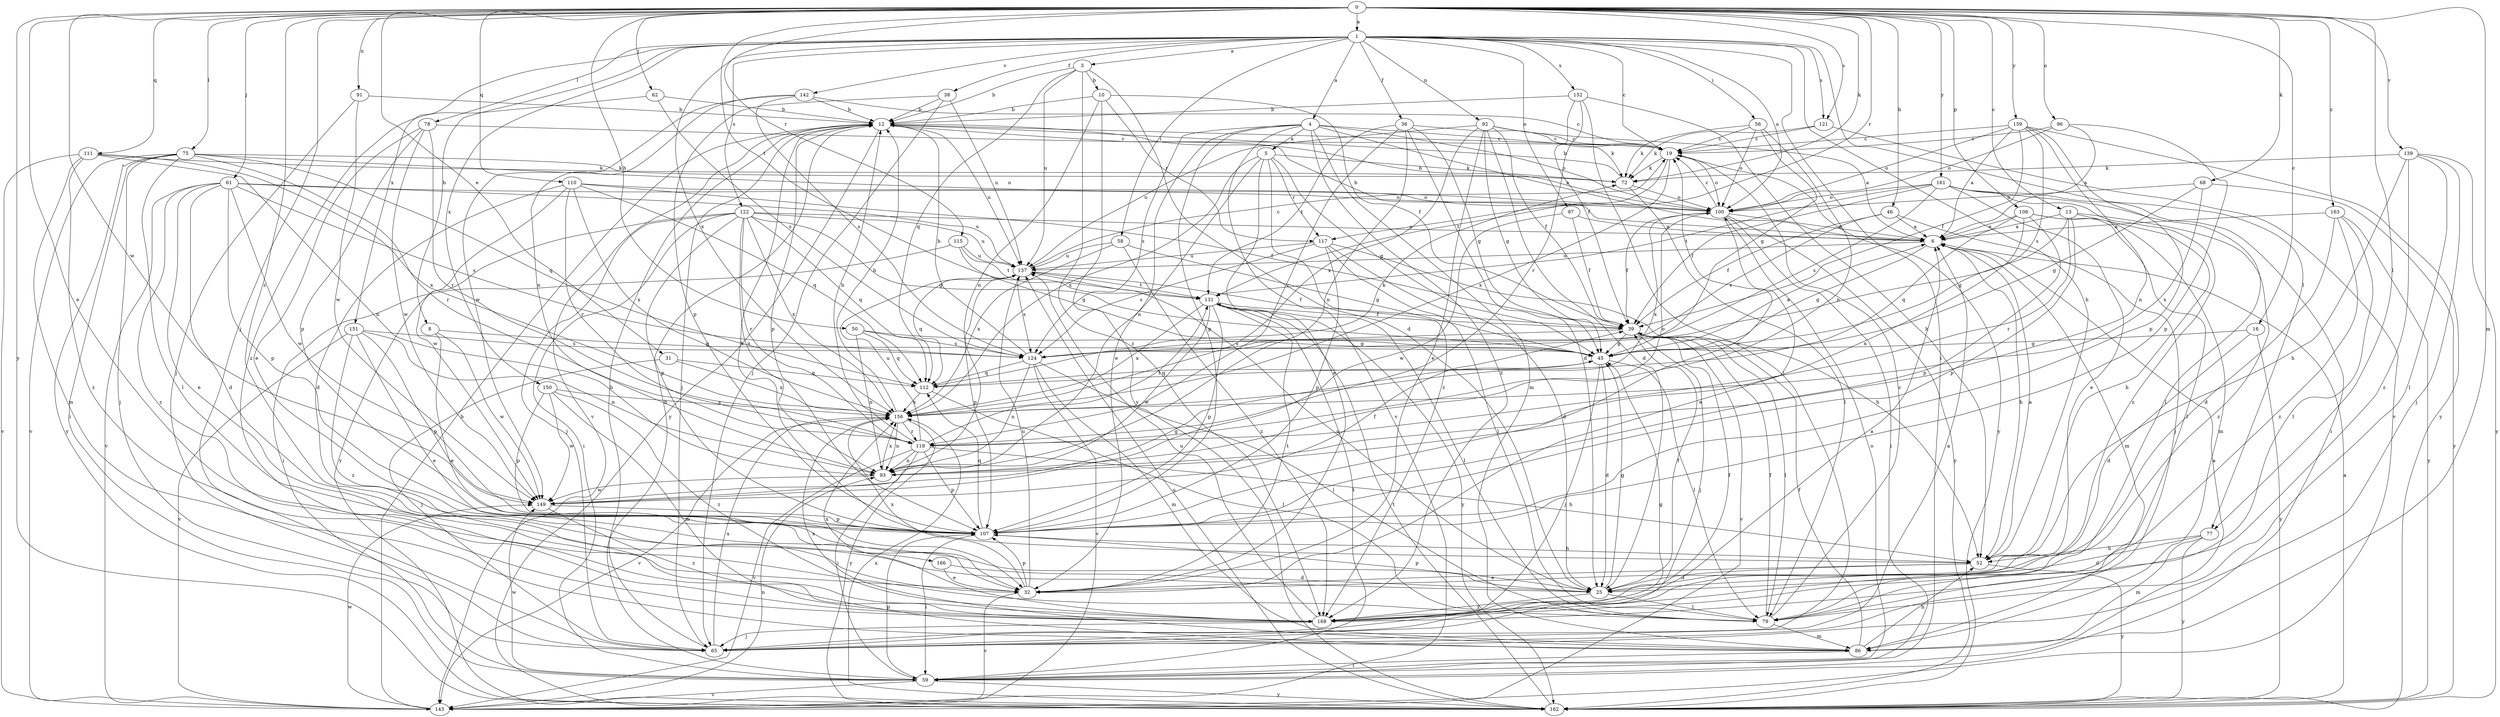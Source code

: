 strict digraph  {
0;
1;
3;
4;
5;
6;
8;
10;
12;
13;
16;
19;
25;
31;
32;
36;
38;
39;
45;
46;
50;
52;
56;
58;
59;
61;
62;
65;
68;
72;
75;
77;
78;
79;
86;
91;
92;
93;
96;
97;
100;
106;
107;
110;
111;
112;
115;
117;
118;
121;
122;
124;
131;
137;
139;
142;
143;
149;
150;
151;
152;
156;
159;
161;
162;
163;
166;
168;
0 -> 1  [label=a];
0 -> 13  [label=c];
0 -> 16  [label=c];
0 -> 31  [label=e];
0 -> 32  [label=e];
0 -> 46  [label=h];
0 -> 50  [label=h];
0 -> 61  [label=j];
0 -> 62  [label=j];
0 -> 65  [label=j];
0 -> 68  [label=k];
0 -> 72  [label=k];
0 -> 75  [label=l];
0 -> 77  [label=l];
0 -> 86  [label=m];
0 -> 91  [label=n];
0 -> 96  [label=o];
0 -> 106  [label=p];
0 -> 110  [label=q];
0 -> 111  [label=q];
0 -> 115  [label=r];
0 -> 117  [label=r];
0 -> 121  [label=s];
0 -> 131  [label=t];
0 -> 139  [label=v];
0 -> 149  [label=w];
0 -> 159  [label=y];
0 -> 161  [label=y];
0 -> 162  [label=y];
0 -> 163  [label=z];
0 -> 166  [label=z];
1 -> 3  [label=a];
1 -> 4  [label=a];
1 -> 8  [label=b];
1 -> 19  [label=c];
1 -> 36  [label=f];
1 -> 38  [label=f];
1 -> 52  [label=h];
1 -> 56  [label=i];
1 -> 58  [label=i];
1 -> 59  [label=i];
1 -> 77  [label=l];
1 -> 78  [label=l];
1 -> 92  [label=n];
1 -> 97  [label=o];
1 -> 100  [label=o];
1 -> 121  [label=s];
1 -> 122  [label=s];
1 -> 142  [label=v];
1 -> 150  [label=x];
1 -> 151  [label=x];
1 -> 152  [label=x];
1 -> 156  [label=x];
3 -> 10  [label=b];
3 -> 12  [label=b];
3 -> 25  [label=d];
3 -> 112  [label=q];
3 -> 137  [label=u];
3 -> 168  [label=z];
4 -> 5  [label=a];
4 -> 6  [label=a];
4 -> 32  [label=e];
4 -> 72  [label=k];
4 -> 86  [label=m];
4 -> 100  [label=o];
4 -> 107  [label=p];
4 -> 124  [label=s];
4 -> 143  [label=v];
4 -> 168  [label=z];
5 -> 32  [label=e];
5 -> 45  [label=g];
5 -> 72  [label=k];
5 -> 93  [label=n];
5 -> 117  [label=r];
5 -> 156  [label=x];
5 -> 168  [label=z];
6 -> 12  [label=b];
6 -> 45  [label=g];
6 -> 52  [label=h];
6 -> 86  [label=m];
6 -> 137  [label=u];
8 -> 32  [label=e];
8 -> 45  [label=g];
8 -> 149  [label=w];
10 -> 12  [label=b];
10 -> 39  [label=f];
10 -> 93  [label=n];
10 -> 117  [label=r];
10 -> 162  [label=y];
12 -> 19  [label=c];
12 -> 52  [label=h];
12 -> 65  [label=j];
12 -> 107  [label=p];
12 -> 137  [label=u];
12 -> 143  [label=v];
12 -> 162  [label=y];
13 -> 6  [label=a];
13 -> 45  [label=g];
13 -> 52  [label=h];
13 -> 107  [label=p];
13 -> 118  [label=r];
13 -> 168  [label=z];
16 -> 25  [label=d];
16 -> 45  [label=g];
16 -> 162  [label=y];
19 -> 72  [label=k];
19 -> 100  [label=o];
19 -> 131  [label=t];
19 -> 156  [label=x];
19 -> 162  [label=y];
25 -> 39  [label=f];
25 -> 45  [label=g];
25 -> 79  [label=l];
25 -> 107  [label=p];
25 -> 137  [label=u];
25 -> 168  [label=z];
31 -> 65  [label=j];
31 -> 112  [label=q];
31 -> 156  [label=x];
32 -> 107  [label=p];
32 -> 131  [label=t];
32 -> 137  [label=u];
32 -> 143  [label=v];
32 -> 156  [label=x];
36 -> 19  [label=c];
36 -> 25  [label=d];
36 -> 45  [label=g];
36 -> 93  [label=n];
36 -> 118  [label=r];
36 -> 131  [label=t];
38 -> 12  [label=b];
38 -> 65  [label=j];
38 -> 107  [label=p];
38 -> 137  [label=u];
39 -> 45  [label=g];
39 -> 65  [label=j];
39 -> 79  [label=l];
39 -> 124  [label=s];
39 -> 143  [label=v];
45 -> 6  [label=a];
45 -> 25  [label=d];
45 -> 65  [label=j];
45 -> 79  [label=l];
45 -> 112  [label=q];
46 -> 6  [label=a];
46 -> 39  [label=f];
46 -> 65  [label=j];
46 -> 124  [label=s];
50 -> 45  [label=g];
50 -> 93  [label=n];
50 -> 112  [label=q];
50 -> 124  [label=s];
52 -> 6  [label=a];
52 -> 25  [label=d];
52 -> 32  [label=e];
52 -> 162  [label=y];
56 -> 19  [label=c];
56 -> 45  [label=g];
56 -> 72  [label=k];
56 -> 93  [label=n];
56 -> 100  [label=o];
58 -> 45  [label=g];
58 -> 137  [label=u];
58 -> 156  [label=x];
58 -> 168  [label=z];
59 -> 6  [label=a];
59 -> 12  [label=b];
59 -> 100  [label=o];
59 -> 107  [label=p];
59 -> 131  [label=t];
59 -> 143  [label=v];
59 -> 149  [label=w];
59 -> 162  [label=y];
61 -> 25  [label=d];
61 -> 32  [label=e];
61 -> 100  [label=o];
61 -> 107  [label=p];
61 -> 124  [label=s];
61 -> 137  [label=u];
61 -> 143  [label=v];
61 -> 149  [label=w];
61 -> 168  [label=z];
62 -> 12  [label=b];
62 -> 124  [label=s];
62 -> 168  [label=z];
65 -> 6  [label=a];
65 -> 12  [label=b];
65 -> 45  [label=g];
65 -> 156  [label=x];
68 -> 45  [label=g];
68 -> 100  [label=o];
68 -> 156  [label=x];
68 -> 162  [label=y];
72 -> 12  [label=b];
72 -> 79  [label=l];
72 -> 100  [label=o];
75 -> 59  [label=i];
75 -> 65  [label=j];
75 -> 72  [label=k];
75 -> 79  [label=l];
75 -> 100  [label=o];
75 -> 112  [label=q];
75 -> 118  [label=r];
75 -> 143  [label=v];
75 -> 162  [label=y];
77 -> 25  [label=d];
77 -> 52  [label=h];
77 -> 86  [label=m];
77 -> 162  [label=y];
78 -> 19  [label=c];
78 -> 32  [label=e];
78 -> 107  [label=p];
78 -> 118  [label=r];
78 -> 149  [label=w];
79 -> 19  [label=c];
79 -> 39  [label=f];
79 -> 86  [label=m];
86 -> 39  [label=f];
86 -> 52  [label=h];
86 -> 59  [label=i];
86 -> 156  [label=x];
91 -> 12  [label=b];
91 -> 65  [label=j];
91 -> 149  [label=w];
92 -> 6  [label=a];
92 -> 19  [label=c];
92 -> 25  [label=d];
92 -> 32  [label=e];
92 -> 39  [label=f];
92 -> 45  [label=g];
92 -> 137  [label=u];
92 -> 156  [label=x];
93 -> 149  [label=w];
93 -> 156  [label=x];
96 -> 6  [label=a];
96 -> 19  [label=c];
96 -> 100  [label=o];
96 -> 107  [label=p];
97 -> 6  [label=a];
97 -> 39  [label=f];
97 -> 149  [label=w];
100 -> 6  [label=a];
100 -> 12  [label=b];
100 -> 19  [label=c];
100 -> 32  [label=e];
100 -> 39  [label=f];
100 -> 59  [label=i];
100 -> 156  [label=x];
100 -> 162  [label=y];
106 -> 6  [label=a];
106 -> 79  [label=l];
106 -> 86  [label=m];
106 -> 93  [label=n];
106 -> 107  [label=p];
106 -> 112  [label=q];
107 -> 19  [label=c];
107 -> 52  [label=h];
107 -> 59  [label=i];
107 -> 112  [label=q];
110 -> 25  [label=d];
110 -> 39  [label=f];
110 -> 100  [label=o];
110 -> 112  [label=q];
110 -> 118  [label=r];
110 -> 149  [label=w];
110 -> 156  [label=x];
111 -> 72  [label=k];
111 -> 86  [label=m];
111 -> 93  [label=n];
111 -> 143  [label=v];
111 -> 156  [label=x];
111 -> 168  [label=z];
112 -> 72  [label=k];
112 -> 79  [label=l];
112 -> 156  [label=x];
115 -> 45  [label=g];
115 -> 59  [label=i];
115 -> 131  [label=t];
115 -> 137  [label=u];
117 -> 25  [label=d];
117 -> 52  [label=h];
117 -> 79  [label=l];
117 -> 107  [label=p];
117 -> 124  [label=s];
117 -> 137  [label=u];
118 -> 12  [label=b];
118 -> 52  [label=h];
118 -> 59  [label=i];
118 -> 93  [label=n];
118 -> 100  [label=o];
118 -> 107  [label=p];
118 -> 131  [label=t];
118 -> 137  [label=u];
118 -> 143  [label=v];
121 -> 19  [label=c];
121 -> 72  [label=k];
121 -> 143  [label=v];
122 -> 6  [label=a];
122 -> 45  [label=g];
122 -> 59  [label=i];
122 -> 65  [label=j];
122 -> 93  [label=n];
122 -> 107  [label=p];
122 -> 112  [label=q];
122 -> 118  [label=r];
122 -> 137  [label=u];
122 -> 156  [label=x];
122 -> 162  [label=y];
124 -> 12  [label=b];
124 -> 79  [label=l];
124 -> 86  [label=m];
124 -> 93  [label=n];
124 -> 112  [label=q];
124 -> 143  [label=v];
131 -> 39  [label=f];
131 -> 79  [label=l];
131 -> 107  [label=p];
131 -> 149  [label=w];
131 -> 156  [label=x];
131 -> 162  [label=y];
137 -> 19  [label=c];
137 -> 39  [label=f];
137 -> 107  [label=p];
137 -> 112  [label=q];
137 -> 124  [label=s];
137 -> 131  [label=t];
139 -> 52  [label=h];
139 -> 65  [label=j];
139 -> 72  [label=k];
139 -> 79  [label=l];
139 -> 162  [label=y];
139 -> 168  [label=z];
142 -> 12  [label=b];
142 -> 19  [label=c];
142 -> 93  [label=n];
142 -> 124  [label=s];
142 -> 149  [label=w];
143 -> 12  [label=b];
143 -> 93  [label=n];
143 -> 149  [label=w];
149 -> 39  [label=f];
149 -> 45  [label=g];
149 -> 107  [label=p];
149 -> 168  [label=z];
150 -> 86  [label=m];
150 -> 107  [label=p];
150 -> 149  [label=w];
150 -> 156  [label=x];
150 -> 168  [label=z];
151 -> 32  [label=e];
151 -> 93  [label=n];
151 -> 107  [label=p];
151 -> 124  [label=s];
151 -> 143  [label=v];
151 -> 168  [label=z];
152 -> 12  [label=b];
152 -> 39  [label=f];
152 -> 52  [label=h];
152 -> 65  [label=j];
152 -> 118  [label=r];
156 -> 12  [label=b];
156 -> 93  [label=n];
156 -> 118  [label=r];
156 -> 143  [label=v];
156 -> 162  [label=y];
159 -> 6  [label=a];
159 -> 19  [label=c];
159 -> 39  [label=f];
159 -> 93  [label=n];
159 -> 100  [label=o];
159 -> 107  [label=p];
159 -> 124  [label=s];
159 -> 162  [label=y];
161 -> 32  [label=e];
161 -> 39  [label=f];
161 -> 59  [label=i];
161 -> 79  [label=l];
161 -> 100  [label=o];
161 -> 124  [label=s];
161 -> 131  [label=t];
161 -> 168  [label=z];
162 -> 6  [label=a];
162 -> 131  [label=t];
162 -> 137  [label=u];
162 -> 156  [label=x];
163 -> 6  [label=a];
163 -> 25  [label=d];
163 -> 79  [label=l];
163 -> 162  [label=y];
163 -> 168  [label=z];
166 -> 25  [label=d];
166 -> 32  [label=e];
168 -> 6  [label=a];
168 -> 39  [label=f];
168 -> 65  [label=j];
168 -> 137  [label=u];
168 -> 156  [label=x];
}
